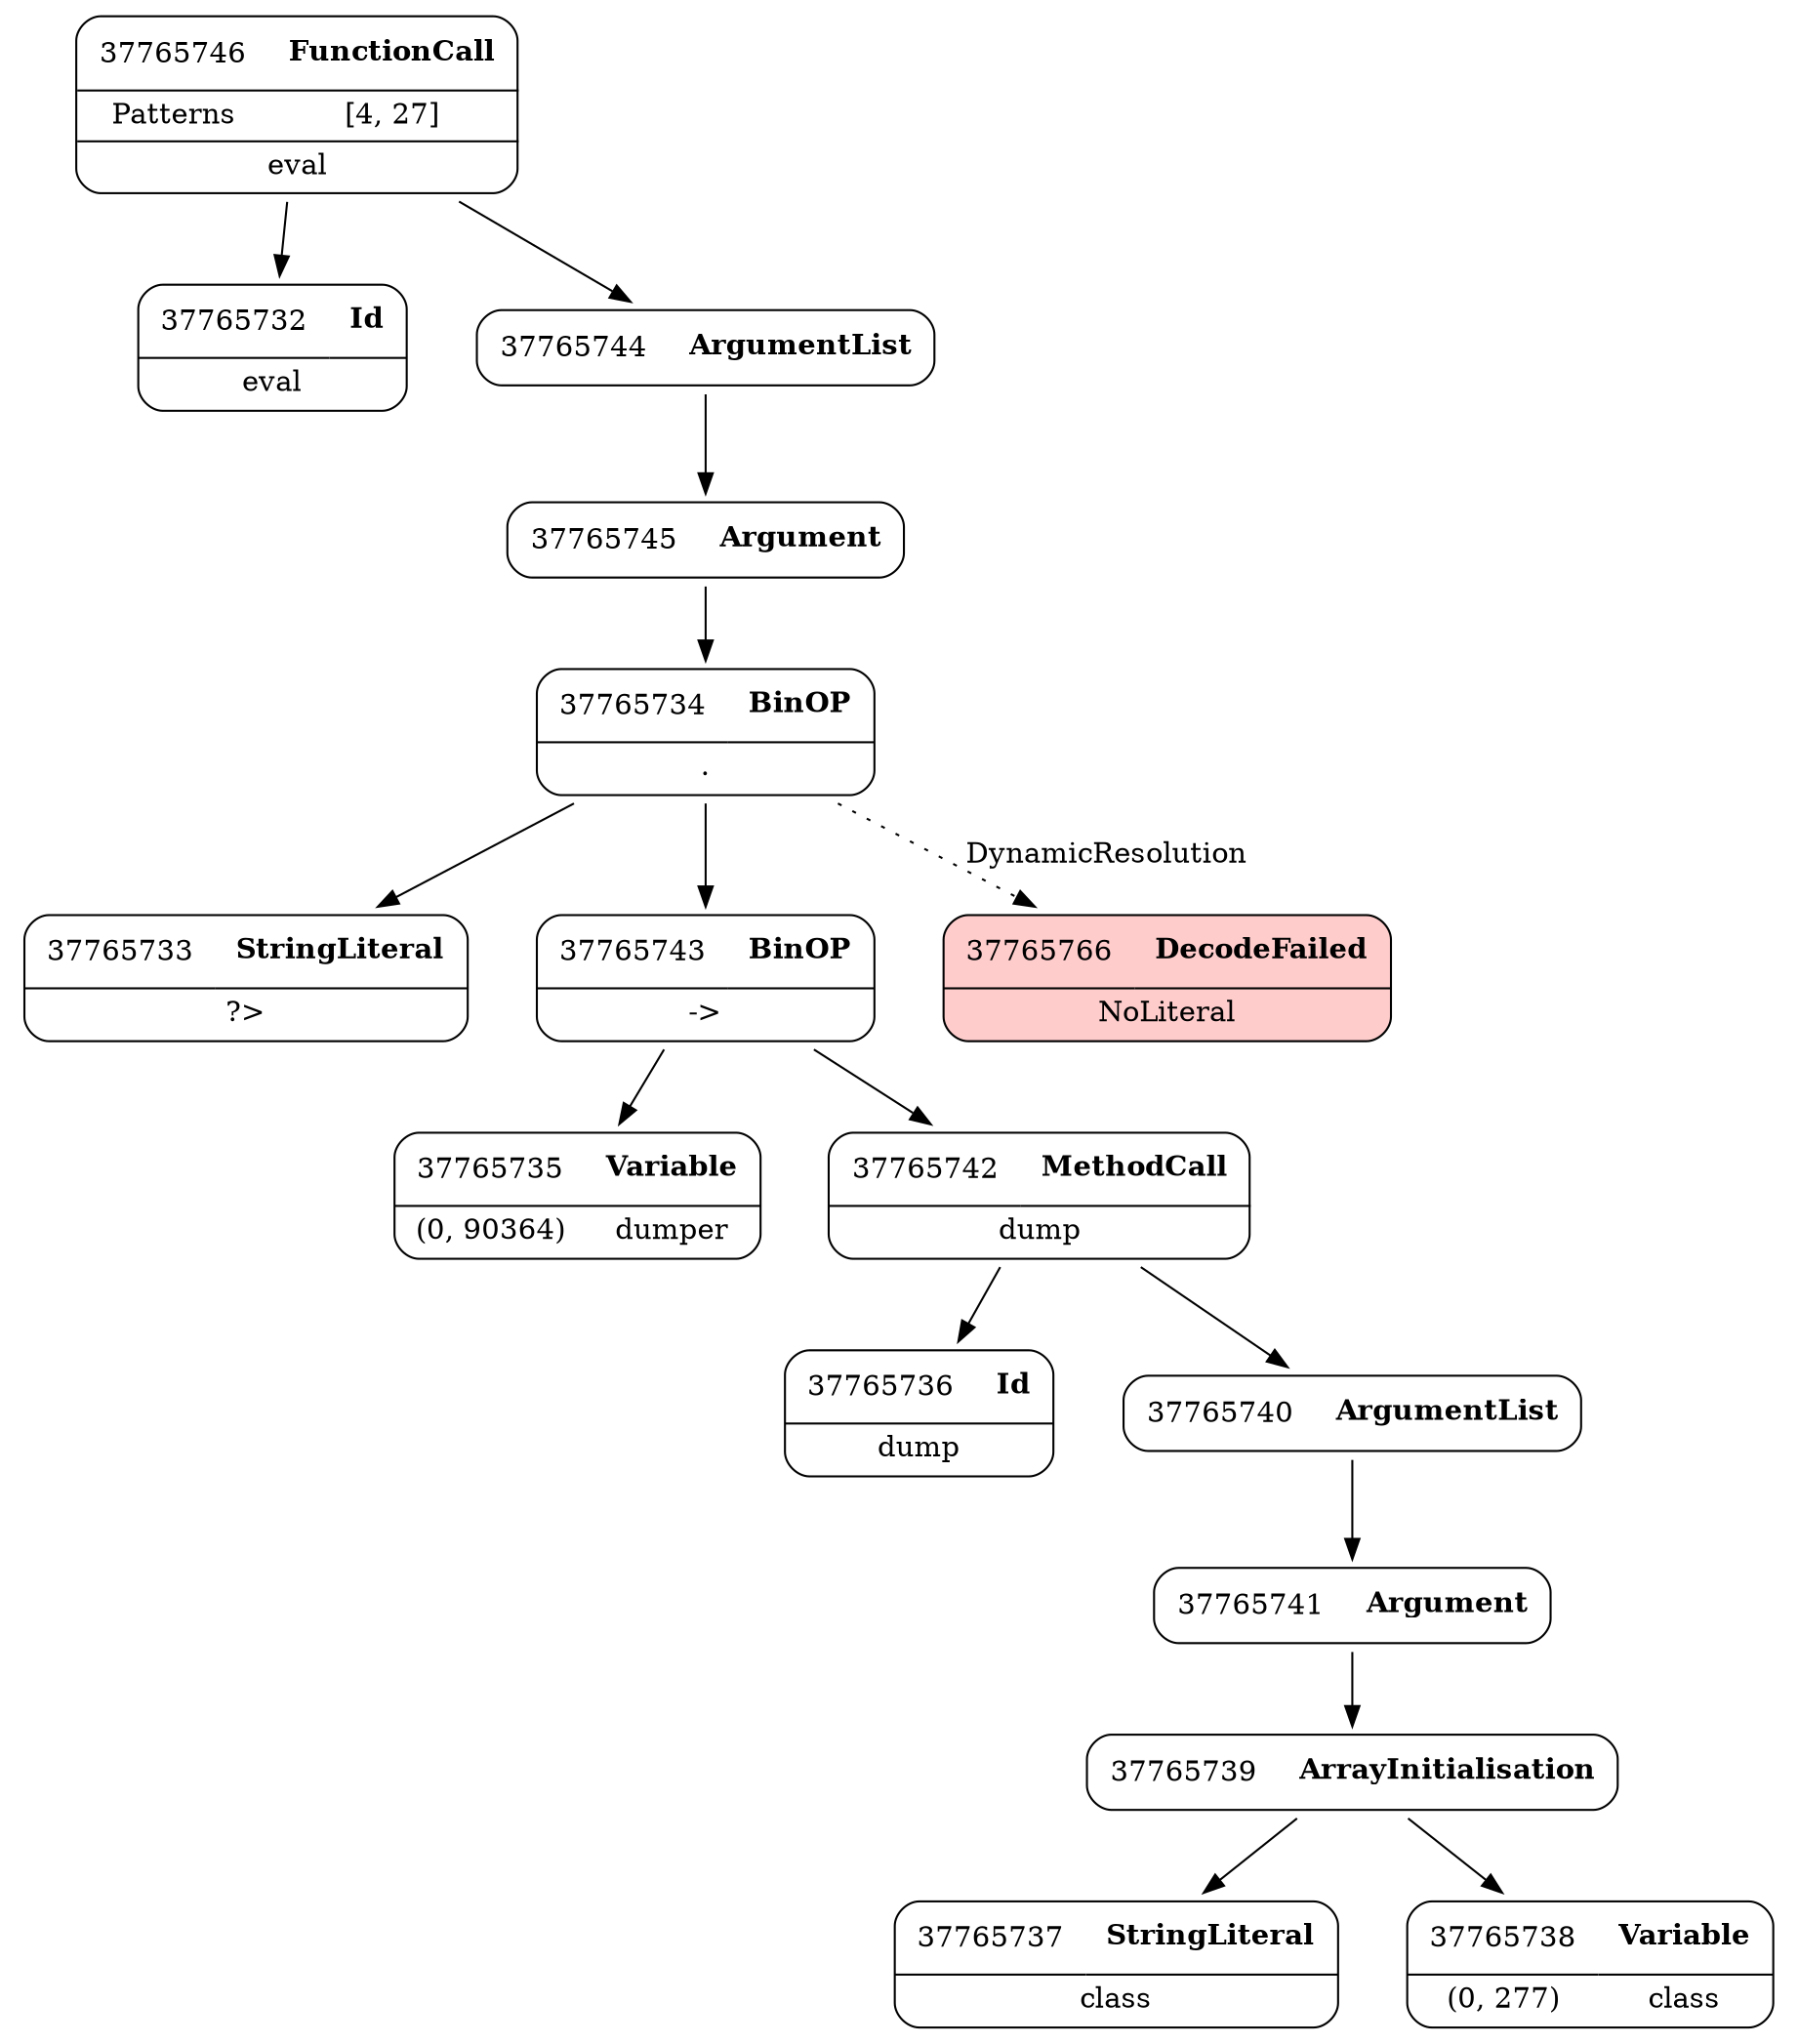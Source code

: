 digraph ast {
node [shape=none];
37765732 [label=<<TABLE border='1' cellspacing='0' cellpadding='10' style='rounded' ><TR><TD border='0'>37765732</TD><TD border='0'><B>Id</B></TD></TR><HR/><TR><TD border='0' cellpadding='5' colspan='2'>eval</TD></TR></TABLE>>];
37765733 [label=<<TABLE border='1' cellspacing='0' cellpadding='10' style='rounded' ><TR><TD border='0'>37765733</TD><TD border='0'><B>StringLiteral</B></TD></TR><HR/><TR><TD border='0' cellpadding='5' colspan='2'>?&gt;</TD></TR></TABLE>>];
37765734 [label=<<TABLE border='1' cellspacing='0' cellpadding='10' style='rounded' ><TR><TD border='0'>37765734</TD><TD border='0'><B>BinOP</B></TD></TR><HR/><TR><TD border='0' cellpadding='5' colspan='2'>.</TD></TR></TABLE>>];
37765734 -> 37765733 [weight=2];
37765734 -> 37765743 [weight=2];
37765734 -> 37765766 [style=dotted,label=DynamicResolution];
37765766 [label=<<TABLE border='1' cellspacing='0' cellpadding='10' style='rounded' bgcolor='#FFCCCC' ><TR><TD border='0'>37765766</TD><TD border='0'><B>DecodeFailed</B></TD></TR><HR/><TR><TD border='0' cellpadding='5' colspan='2'>NoLiteral</TD></TR></TABLE>>];
37765735 [label=<<TABLE border='1' cellspacing='0' cellpadding='10' style='rounded' ><TR><TD border='0'>37765735</TD><TD border='0'><B>Variable</B></TD></TR><HR/><TR><TD border='0' cellpadding='5'>(0, 90364)</TD><TD border='0' cellpadding='5'>dumper</TD></TR></TABLE>>];
37765736 [label=<<TABLE border='1' cellspacing='0' cellpadding='10' style='rounded' ><TR><TD border='0'>37765736</TD><TD border='0'><B>Id</B></TD></TR><HR/><TR><TD border='0' cellpadding='5' colspan='2'>dump</TD></TR></TABLE>>];
37765737 [label=<<TABLE border='1' cellspacing='0' cellpadding='10' style='rounded' ><TR><TD border='0'>37765737</TD><TD border='0'><B>StringLiteral</B></TD></TR><HR/><TR><TD border='0' cellpadding='5' colspan='2'>class</TD></TR></TABLE>>];
37765738 [label=<<TABLE border='1' cellspacing='0' cellpadding='10' style='rounded' ><TR><TD border='0'>37765738</TD><TD border='0'><B>Variable</B></TD></TR><HR/><TR><TD border='0' cellpadding='5'>(0, 277)</TD><TD border='0' cellpadding='5'>class</TD></TR></TABLE>>];
37765739 [label=<<TABLE border='1' cellspacing='0' cellpadding='10' style='rounded' ><TR><TD border='0'>37765739</TD><TD border='0'><B>ArrayInitialisation</B></TD></TR></TABLE>>];
37765739 -> 37765737 [weight=2];
37765739 -> 37765738 [weight=2];
37765740 [label=<<TABLE border='1' cellspacing='0' cellpadding='10' style='rounded' ><TR><TD border='0'>37765740</TD><TD border='0'><B>ArgumentList</B></TD></TR></TABLE>>];
37765740 -> 37765741 [weight=2];
37765741 [label=<<TABLE border='1' cellspacing='0' cellpadding='10' style='rounded' ><TR><TD border='0'>37765741</TD><TD border='0'><B>Argument</B></TD></TR></TABLE>>];
37765741 -> 37765739 [weight=2];
37765742 [label=<<TABLE border='1' cellspacing='0' cellpadding='10' style='rounded' ><TR><TD border='0'>37765742</TD><TD border='0'><B>MethodCall</B></TD></TR><HR/><TR><TD border='0' cellpadding='5' colspan='2'>dump</TD></TR></TABLE>>];
37765742 -> 37765736 [weight=2];
37765742 -> 37765740 [weight=2];
37765743 [label=<<TABLE border='1' cellspacing='0' cellpadding='10' style='rounded' ><TR><TD border='0'>37765743</TD><TD border='0'><B>BinOP</B></TD></TR><HR/><TR><TD border='0' cellpadding='5' colspan='2'>-&gt;</TD></TR></TABLE>>];
37765743 -> 37765735 [weight=2];
37765743 -> 37765742 [weight=2];
37765744 [label=<<TABLE border='1' cellspacing='0' cellpadding='10' style='rounded' ><TR><TD border='0'>37765744</TD><TD border='0'><B>ArgumentList</B></TD></TR></TABLE>>];
37765744 -> 37765745 [weight=2];
37765745 [label=<<TABLE border='1' cellspacing='0' cellpadding='10' style='rounded' ><TR><TD border='0'>37765745</TD><TD border='0'><B>Argument</B></TD></TR></TABLE>>];
37765745 -> 37765734 [weight=2];
37765746 [label=<<TABLE border='1' cellspacing='0' cellpadding='10' style='rounded' ><TR><TD border='0'>37765746</TD><TD border='0'><B>FunctionCall</B></TD></TR><HR/><TR><TD border='0' cellpadding='5'>Patterns</TD><TD border='0' cellpadding='5'>[4, 27]</TD></TR><HR/><TR><TD border='0' cellpadding='5' colspan='2'>eval</TD></TR></TABLE>>];
37765746 -> 37765732 [weight=2];
37765746 -> 37765744 [weight=2];
}
